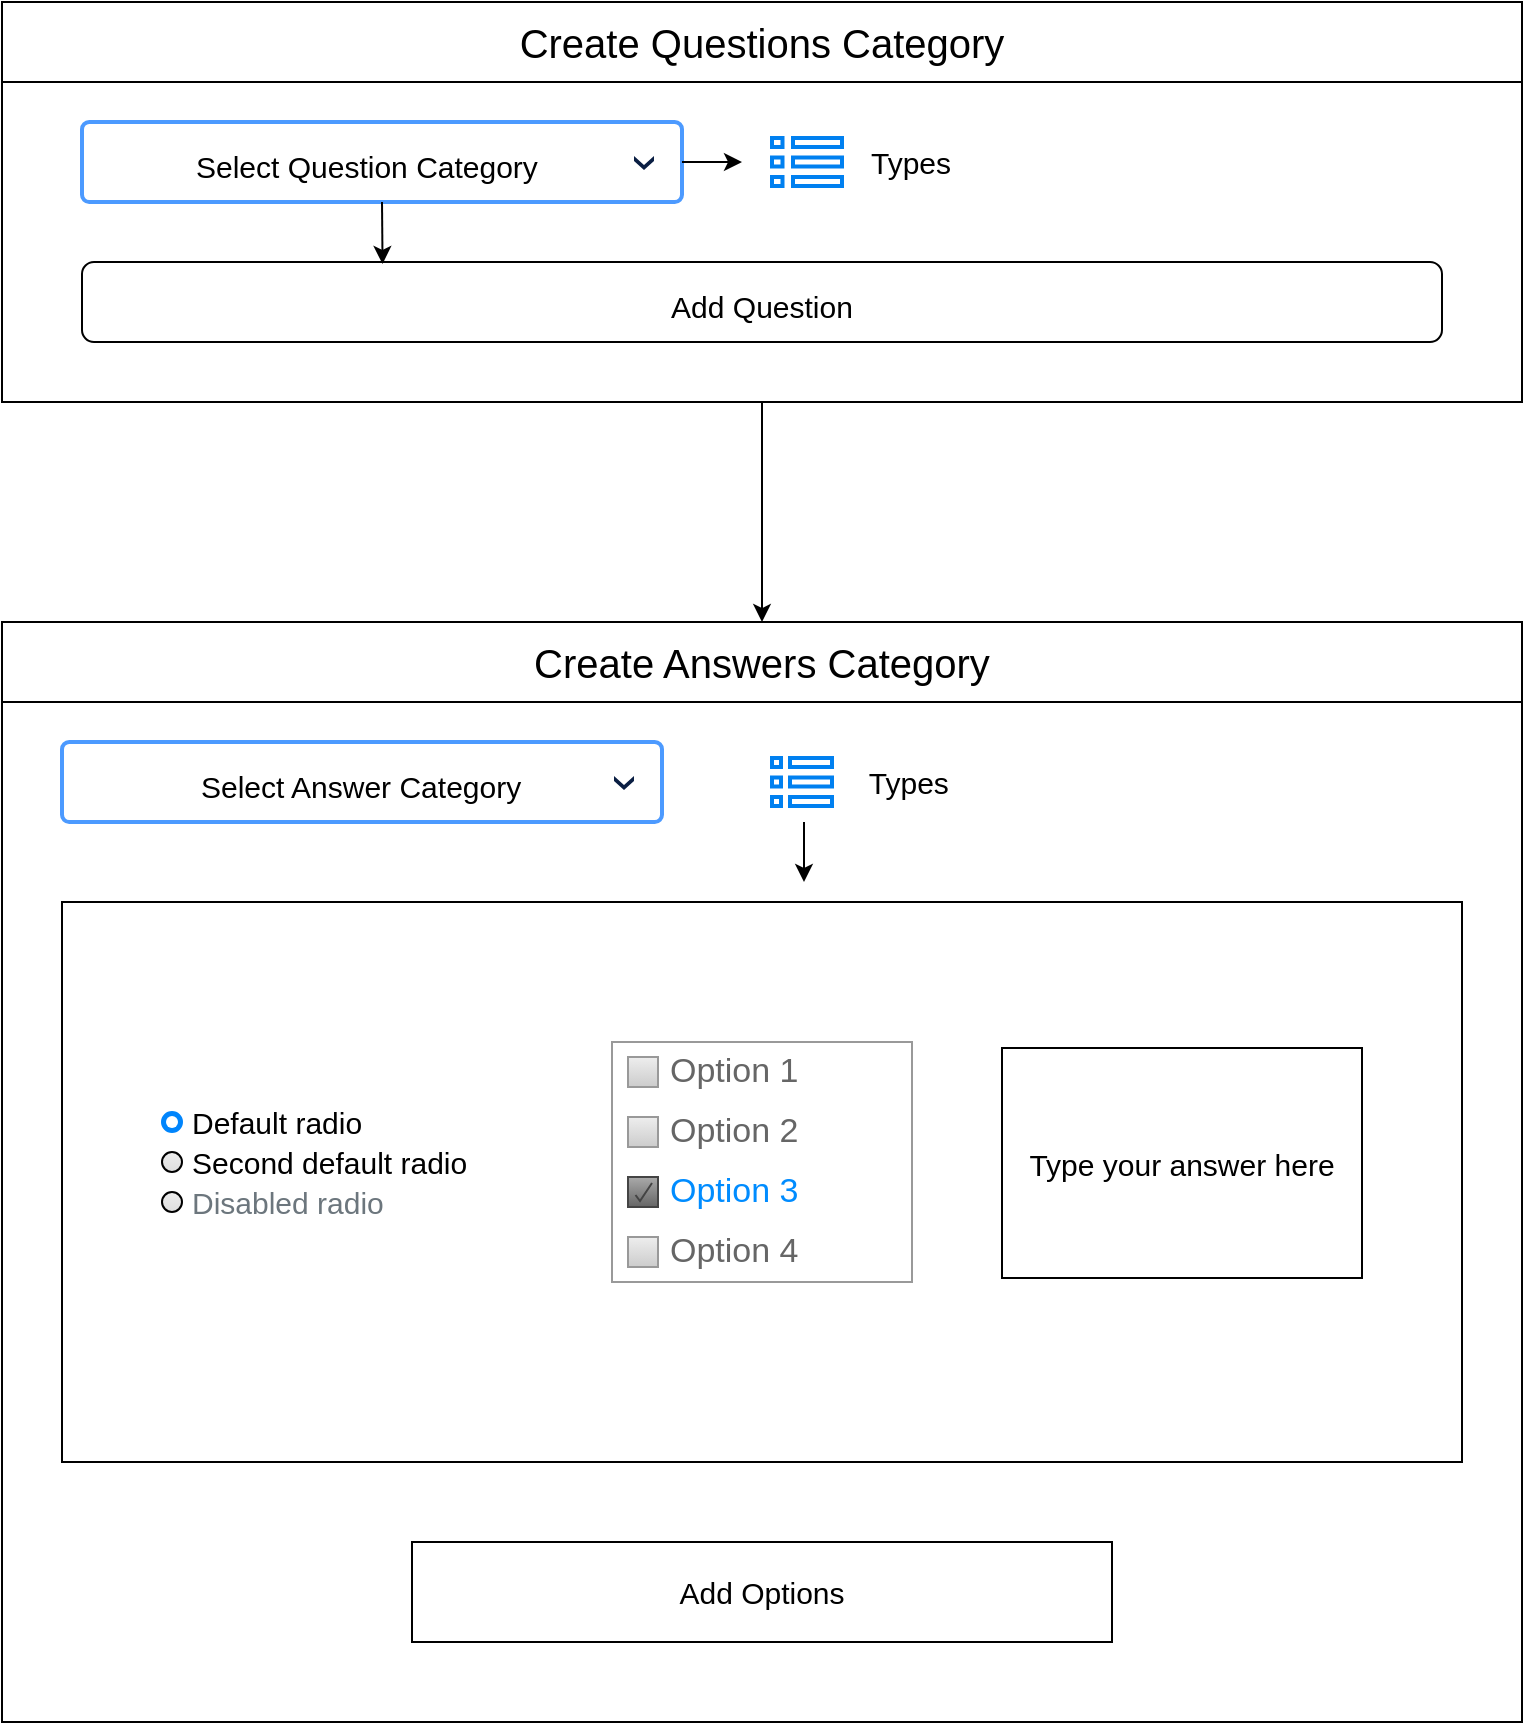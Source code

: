 <mxfile version="17.1.3" type="device"><diagram id="EEezz1ThGQtMRCW1VAne" name="Page-1"><mxGraphModel dx="448" dy="1038" grid="1" gridSize="10" guides="1" tooltips="1" connect="1" arrows="1" fold="1" page="1" pageScale="1" pageWidth="850" pageHeight="1100" math="0" shadow="0"><root><mxCell id="0"/><mxCell id="1" parent="0"/><mxCell id="KsxC_OqxiBvrnpH-j11_-1" value="&lt;font style=&quot;font-size: 20px&quot;&gt;Create Questions Category&lt;/font&gt;" style="rounded=0;whiteSpace=wrap;html=1;" vertex="1" parent="1"><mxGeometry x="40" y="80" width="760" height="40" as="geometry"/></mxCell><mxCell id="KsxC_OqxiBvrnpH-j11_-2" value="" style="rounded=0;whiteSpace=wrap;html=1;fontSize=20;labelPosition=left;verticalLabelPosition=middle;align=right;verticalAlign=middle;" vertex="1" parent="1"><mxGeometry x="40" y="120" width="760" height="160" as="geometry"/></mxCell><mxCell id="KsxC_OqxiBvrnpH-j11_-4" value="&lt;font style=&quot;font-size: 15px&quot;&gt;Add Question&lt;/font&gt;" style="rounded=1;whiteSpace=wrap;html=1;fontSize=20;" vertex="1" parent="1"><mxGeometry x="80" y="210" width="680" height="40" as="geometry"/></mxCell><mxCell id="KsxC_OqxiBvrnpH-j11_-5" value="Create Answers Category" style="rounded=0;whiteSpace=wrap;html=1;fontSize=20;" vertex="1" parent="1"><mxGeometry x="40" y="390" width="760" height="40" as="geometry"/></mxCell><mxCell id="KsxC_OqxiBvrnpH-j11_-6" value="" style="rounded=0;whiteSpace=wrap;html=1;fontSize=20;labelPosition=right;verticalLabelPosition=middle;align=left;verticalAlign=middle;" vertex="1" parent="1"><mxGeometry x="40" y="430" width="760" height="510" as="geometry"/></mxCell><mxCell id="KsxC_OqxiBvrnpH-j11_-10" value="&lt;font style=&quot;font-size: 15px&quot;&gt;&amp;nbsp; &amp;nbsp; &amp;nbsp; Select Question Category&lt;/font&gt;" style="rounded=1;arcSize=9;fillColor=#ffffff;strokeColor=#4C9AFF;html=1;strokeWidth=2;spacingLeft=30;fontColor=#000000;align=left;fontSize=20;" vertex="1" parent="1"><mxGeometry x="80" y="140" width="300" height="40" as="geometry"/></mxCell><mxCell id="KsxC_OqxiBvrnpH-j11_-11" value="" style="shape=step;whiteSpace=wrap;html=1;rounded=0;strokeColor=none;strokeWidth=2;fillColor=#0A1E43;gradientColor=none;fontFamily=Verdana;fontSize=14;fontColor=#000000;align=left;direction=south;size=0.65;" vertex="1" parent="KsxC_OqxiBvrnpH-j11_-10"><mxGeometry x="1" y="0.5" width="10" height="7" relative="1" as="geometry"><mxPoint x="-24" y="-3" as="offset"/></mxGeometry></mxCell><mxCell id="KsxC_OqxiBvrnpH-j11_-16" value="" style="endArrow=classic;html=1;rounded=0;fontSize=15;exitX=0.5;exitY=1;exitDx=0;exitDy=0;entryX=0.221;entryY=0.025;entryDx=0;entryDy=0;entryPerimeter=0;" edge="1" parent="1" source="KsxC_OqxiBvrnpH-j11_-10" target="KsxC_OqxiBvrnpH-j11_-4"><mxGeometry width="50" height="50" relative="1" as="geometry"><mxPoint x="400" y="370" as="sourcePoint"/><mxPoint x="450" y="320" as="targetPoint"/></mxGeometry></mxCell><mxCell id="KsxC_OqxiBvrnpH-j11_-17" value="&lt;font style=&quot;font-size: 15px&quot;&gt;&amp;nbsp; &amp;nbsp; &amp;nbsp; &amp;nbsp; &amp;nbsp;Select Answer Category&lt;/font&gt;" style="rounded=1;arcSize=9;fillColor=#ffffff;strokeColor=#4C9AFF;html=1;strokeWidth=2;spacingLeft=30;fontColor=#000000;align=left;fontSize=20;" vertex="1" parent="1"><mxGeometry x="70" y="450" width="300" height="40" as="geometry"/></mxCell><mxCell id="KsxC_OqxiBvrnpH-j11_-18" value="" style="shape=step;whiteSpace=wrap;html=1;rounded=0;strokeColor=none;strokeWidth=2;fillColor=#0A1E43;gradientColor=none;fontFamily=Verdana;fontSize=14;fontColor=#000000;align=left;direction=south;size=0.65;" vertex="1" parent="KsxC_OqxiBvrnpH-j11_-17"><mxGeometry x="1" y="0.5" width="10" height="7" relative="1" as="geometry"><mxPoint x="-24" y="-3" as="offset"/></mxGeometry></mxCell><mxCell id="KsxC_OqxiBvrnpH-j11_-25" value="" style="verticalLabelPosition=bottom;verticalAlign=top;html=1;shape=mxgraph.basic.rect;fillColor2=none;strokeWidth=1;size=20;indent=5;fontSize=15;" vertex="1" parent="1"><mxGeometry x="70" y="530" width="700" height="280" as="geometry"/></mxCell><mxCell id="KsxC_OqxiBvrnpH-j11_-26" value="Default radio" style="html=1;shadow=0;dashed=0;shape=mxgraph.bootstrap.radioButton2;labelPosition=right;verticalLabelPosition=middle;align=left;verticalAlign=middle;gradientColor=#DEDEDE;fillColor=#EDEDED;checked=1;spacing=5;checkedFill=#0085FC;checkedStroke=#ffffff;sketch=0;fontSize=15;" vertex="1" parent="1"><mxGeometry x="120" y="635" width="10" height="10" as="geometry"/></mxCell><mxCell id="KsxC_OqxiBvrnpH-j11_-27" value="Second default radio" style="html=1;shadow=0;dashed=0;shape=mxgraph.bootstrap.radioButton2;labelPosition=right;verticalLabelPosition=middle;align=left;verticalAlign=middle;gradientColor=#DEDEDE;fillColor=#EDEDED;checked=0;spacing=5;checkedFill=#0085FC;checkedStroke=#ffffff;sketch=0;fontSize=15;" vertex="1" parent="1"><mxGeometry x="120" y="655" width="10" height="10" as="geometry"/></mxCell><mxCell id="KsxC_OqxiBvrnpH-j11_-28" value="Disabled radio" style="html=1;shadow=0;dashed=0;shape=mxgraph.bootstrap.radioButton2;labelPosition=right;verticalLabelPosition=middle;align=left;verticalAlign=middle;gradientColor=#DEDEDE;fillColor=#EDEDED;checked=0;spacing=5;fontColor=#6C767D;checkedFill=#0085FC;checkedStroke=#ffffff;sketch=0;fontSize=15;" vertex="1" parent="1"><mxGeometry x="120" y="675" width="10" height="10" as="geometry"/></mxCell><mxCell id="KsxC_OqxiBvrnpH-j11_-29" value="" style="strokeWidth=1;shadow=0;dashed=0;align=center;html=1;shape=mxgraph.mockup.forms.rrect;rSize=0;strokeColor=#999999;fillColor=#ffffff;recursiveResize=0;fontSize=15;" vertex="1" parent="1"><mxGeometry x="345" y="600" width="150" height="120" as="geometry"/></mxCell><mxCell id="KsxC_OqxiBvrnpH-j11_-30" value="Option 1" style="strokeWidth=1;shadow=0;dashed=0;align=center;html=1;shape=mxgraph.mockup.forms.rrect;rSize=0;fillColor=#eeeeee;strokeColor=#999999;gradientColor=#cccccc;align=left;spacingLeft=4;fontSize=17;fontColor=#666666;labelPosition=right;" vertex="1" parent="KsxC_OqxiBvrnpH-j11_-29"><mxGeometry x="8" y="7.5" width="15" height="15" as="geometry"/></mxCell><mxCell id="KsxC_OqxiBvrnpH-j11_-31" value="Option 2" style="strokeWidth=1;shadow=0;dashed=0;align=center;html=1;shape=mxgraph.mockup.forms.rrect;rSize=0;fillColor=#eeeeee;strokeColor=#999999;gradientColor=#cccccc;align=left;spacingLeft=4;fontSize=17;fontColor=#666666;labelPosition=right;" vertex="1" parent="KsxC_OqxiBvrnpH-j11_-29"><mxGeometry x="8" y="37.5" width="15" height="15" as="geometry"/></mxCell><mxCell id="KsxC_OqxiBvrnpH-j11_-32" value="Option 3" style="strokeWidth=1;shadow=0;dashed=0;align=center;html=1;shape=mxgraph.mockup.forms.checkbox;rSize=0;resizable=0;fillColor=#aaaaaa;strokeColor=#444444;gradientColor=#666666;align=left;spacingLeft=4;fontSize=17;fontColor=#008cff;labelPosition=right;" vertex="1" parent="KsxC_OqxiBvrnpH-j11_-29"><mxGeometry x="8" y="67.5" width="15" height="15" as="geometry"/></mxCell><mxCell id="KsxC_OqxiBvrnpH-j11_-33" value="Option 4" style="strokeWidth=1;shadow=0;dashed=0;align=center;html=1;shape=mxgraph.mockup.forms.rrect;rSize=0;fillColor=#eeeeee;strokeColor=#999999;gradientColor=#cccccc;align=left;spacingLeft=4;fontSize=17;fontColor=#666666;labelPosition=right;" vertex="1" parent="KsxC_OqxiBvrnpH-j11_-29"><mxGeometry x="8" y="97.5" width="15" height="15" as="geometry"/></mxCell><mxCell id="KsxC_OqxiBvrnpH-j11_-34" value="Type your answer here" style="rounded=0;whiteSpace=wrap;html=1;fontSize=15;" vertex="1" parent="1"><mxGeometry x="540" y="603" width="180" height="115" as="geometry"/></mxCell><mxCell id="KsxC_OqxiBvrnpH-j11_-35" value="" style="endArrow=classic;html=1;rounded=0;fontSize=15;exitX=0.5;exitY=1;exitDx=0;exitDy=0;entryX=0.5;entryY=0;entryDx=0;entryDy=0;" edge="1" parent="1" source="KsxC_OqxiBvrnpH-j11_-2" target="KsxC_OqxiBvrnpH-j11_-5"><mxGeometry width="50" height="50" relative="1" as="geometry"><mxPoint x="390" y="310" as="sourcePoint"/><mxPoint x="440" y="260" as="targetPoint"/></mxGeometry></mxCell><mxCell id="KsxC_OqxiBvrnpH-j11_-38" value="" style="endArrow=classic;html=1;rounded=0;fontSize=15;exitX=1;exitY=0.5;exitDx=0;exitDy=0;" edge="1" parent="1" source="KsxC_OqxiBvrnpH-j11_-10"><mxGeometry width="50" height="50" relative="1" as="geometry"><mxPoint x="400" y="190" as="sourcePoint"/><mxPoint x="410" y="160" as="targetPoint"/></mxGeometry></mxCell><mxCell id="KsxC_OqxiBvrnpH-j11_-39" value="&amp;nbsp; &amp;nbsp;Types" style="html=1;verticalLabelPosition=middle;align=left;labelBackgroundColor=#ffffff;verticalAlign=middle;strokeWidth=2;strokeColor=#0080F0;shadow=0;dashed=0;shape=mxgraph.ios7.icons.preferences;pointerEvents=1;fontSize=15;labelPosition=right;" vertex="1" parent="1"><mxGeometry x="425" y="148" width="35" height="24" as="geometry"/></mxCell><mxCell id="KsxC_OqxiBvrnpH-j11_-43" value="&amp;nbsp; &amp;nbsp; Types" style="html=1;verticalLabelPosition=middle;align=left;labelBackgroundColor=#ffffff;verticalAlign=middle;strokeWidth=2;strokeColor=#0080F0;shadow=0;dashed=0;shape=mxgraph.ios7.icons.preferences;pointerEvents=1;fontSize=15;labelPosition=right;" vertex="1" parent="1"><mxGeometry x="425" y="458" width="30" height="24" as="geometry"/></mxCell><mxCell id="KsxC_OqxiBvrnpH-j11_-44" value="" style="endArrow=classic;html=1;rounded=0;fontSize=15;exitX=0.533;exitY=1.333;exitDx=0;exitDy=0;exitPerimeter=0;" edge="1" parent="1" source="KsxC_OqxiBvrnpH-j11_-43"><mxGeometry width="50" height="50" relative="1" as="geometry"><mxPoint x="390" y="650" as="sourcePoint"/><mxPoint x="441" y="520" as="targetPoint"/></mxGeometry></mxCell><mxCell id="KsxC_OqxiBvrnpH-j11_-45" value="Add Options" style="rounded=0;whiteSpace=wrap;html=1;fontSize=15;" vertex="1" parent="1"><mxGeometry x="245" y="850" width="350" height="50" as="geometry"/></mxCell></root></mxGraphModel></diagram></mxfile>